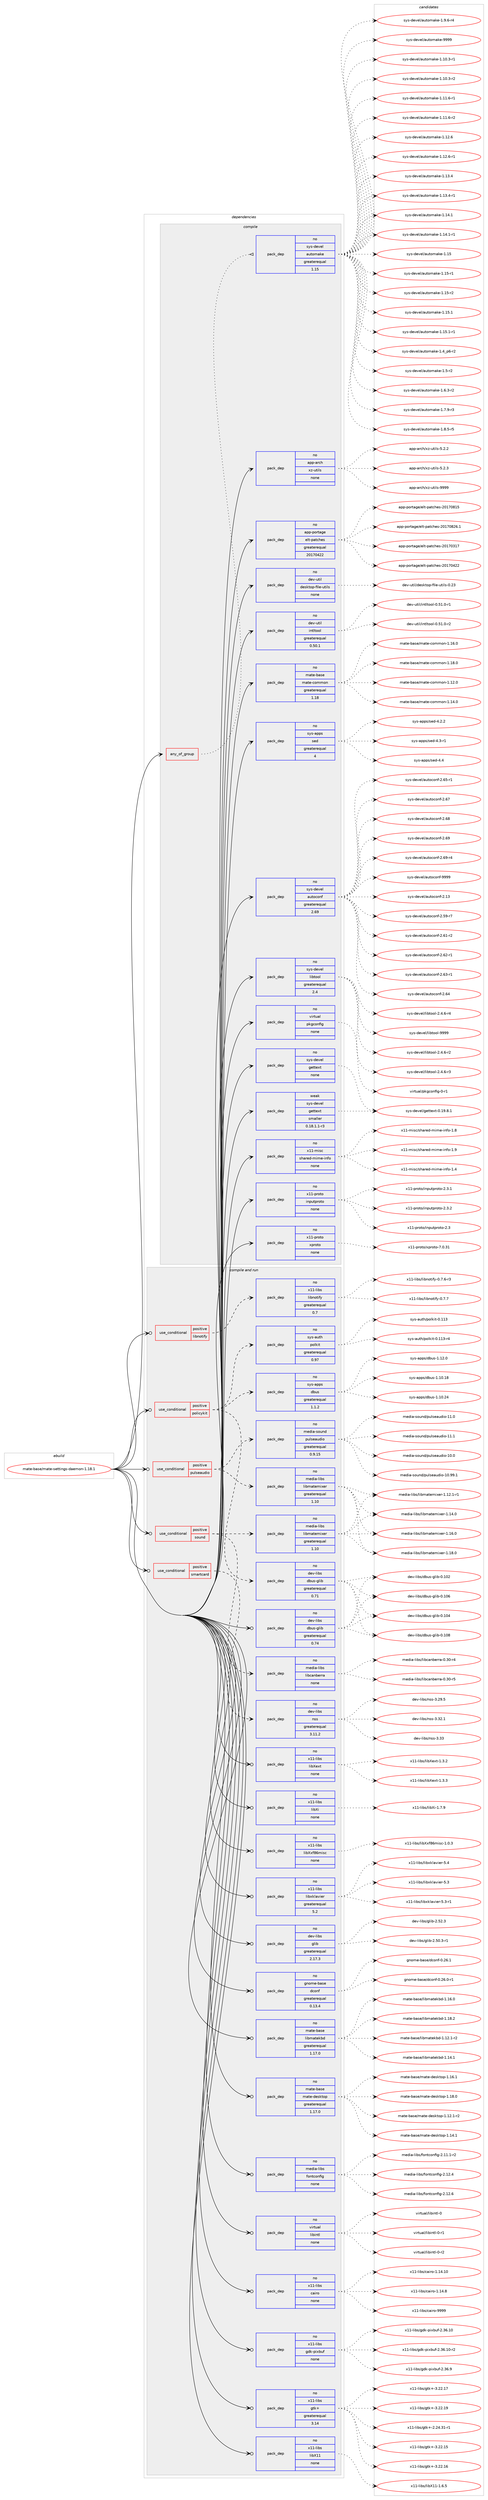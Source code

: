 digraph prolog {

# *************
# Graph options
# *************

newrank=true;
concentrate=true;
compound=true;
graph [rankdir=LR,fontname=Helvetica,fontsize=10,ranksep=1.5];#, ranksep=2.5, nodesep=0.2];
edge  [arrowhead=vee];
node  [fontname=Helvetica,fontsize=10];

# **********
# The ebuild
# **********

subgraph cluster_leftcol {
color=gray;
rank=same;
label=<<i>ebuild</i>>;
id [label="mate-base/mate-settings-daemon-1.18.1", color=red, width=4, href="../mate-base/mate-settings-daemon-1.18.1.svg"];
}

# ****************
# The dependencies
# ****************

subgraph cluster_midcol {
color=gray;
label=<<i>dependencies</i>>;
subgraph cluster_compile {
fillcolor="#eeeeee";
style=filled;
label=<<i>compile</i>>;
subgraph any5118 {
dependency346684 [label=<<TABLE BORDER="0" CELLBORDER="1" CELLSPACING="0" CELLPADDING="4"><TR><TD CELLPADDING="10">any_of_group</TD></TR></TABLE>>, shape=none, color=red];subgraph pack255256 {
dependency346685 [label=<<TABLE BORDER="0" CELLBORDER="1" CELLSPACING="0" CELLPADDING="4" WIDTH="220"><TR><TD ROWSPAN="6" CELLPADDING="30">pack_dep</TD></TR><TR><TD WIDTH="110">no</TD></TR><TR><TD>sys-devel</TD></TR><TR><TD>automake</TD></TR><TR><TD>greaterequal</TD></TR><TR><TD>1.15</TD></TR></TABLE>>, shape=none, color=blue];
}
dependency346684:e -> dependency346685:w [weight=20,style="dotted",arrowhead="oinv"];
}
id:e -> dependency346684:w [weight=20,style="solid",arrowhead="vee"];
subgraph pack255257 {
dependency346686 [label=<<TABLE BORDER="0" CELLBORDER="1" CELLSPACING="0" CELLPADDING="4" WIDTH="220"><TR><TD ROWSPAN="6" CELLPADDING="30">pack_dep</TD></TR><TR><TD WIDTH="110">no</TD></TR><TR><TD>app-arch</TD></TR><TR><TD>xz-utils</TD></TR><TR><TD>none</TD></TR><TR><TD></TD></TR></TABLE>>, shape=none, color=blue];
}
id:e -> dependency346686:w [weight=20,style="solid",arrowhead="vee"];
subgraph pack255258 {
dependency346687 [label=<<TABLE BORDER="0" CELLBORDER="1" CELLSPACING="0" CELLPADDING="4" WIDTH="220"><TR><TD ROWSPAN="6" CELLPADDING="30">pack_dep</TD></TR><TR><TD WIDTH="110">no</TD></TR><TR><TD>app-portage</TD></TR><TR><TD>elt-patches</TD></TR><TR><TD>greaterequal</TD></TR><TR><TD>20170422</TD></TR></TABLE>>, shape=none, color=blue];
}
id:e -> dependency346687:w [weight=20,style="solid",arrowhead="vee"];
subgraph pack255259 {
dependency346688 [label=<<TABLE BORDER="0" CELLBORDER="1" CELLSPACING="0" CELLPADDING="4" WIDTH="220"><TR><TD ROWSPAN="6" CELLPADDING="30">pack_dep</TD></TR><TR><TD WIDTH="110">no</TD></TR><TR><TD>dev-util</TD></TR><TR><TD>desktop-file-utils</TD></TR><TR><TD>none</TD></TR><TR><TD></TD></TR></TABLE>>, shape=none, color=blue];
}
id:e -> dependency346688:w [weight=20,style="solid",arrowhead="vee"];
subgraph pack255260 {
dependency346689 [label=<<TABLE BORDER="0" CELLBORDER="1" CELLSPACING="0" CELLPADDING="4" WIDTH="220"><TR><TD ROWSPAN="6" CELLPADDING="30">pack_dep</TD></TR><TR><TD WIDTH="110">no</TD></TR><TR><TD>dev-util</TD></TR><TR><TD>intltool</TD></TR><TR><TD>greaterequal</TD></TR><TR><TD>0.50.1</TD></TR></TABLE>>, shape=none, color=blue];
}
id:e -> dependency346689:w [weight=20,style="solid",arrowhead="vee"];
subgraph pack255261 {
dependency346690 [label=<<TABLE BORDER="0" CELLBORDER="1" CELLSPACING="0" CELLPADDING="4" WIDTH="220"><TR><TD ROWSPAN="6" CELLPADDING="30">pack_dep</TD></TR><TR><TD WIDTH="110">no</TD></TR><TR><TD>mate-base</TD></TR><TR><TD>mate-common</TD></TR><TR><TD>greaterequal</TD></TR><TR><TD>1.18</TD></TR></TABLE>>, shape=none, color=blue];
}
id:e -> dependency346690:w [weight=20,style="solid",arrowhead="vee"];
subgraph pack255262 {
dependency346691 [label=<<TABLE BORDER="0" CELLBORDER="1" CELLSPACING="0" CELLPADDING="4" WIDTH="220"><TR><TD ROWSPAN="6" CELLPADDING="30">pack_dep</TD></TR><TR><TD WIDTH="110">no</TD></TR><TR><TD>sys-apps</TD></TR><TR><TD>sed</TD></TR><TR><TD>greaterequal</TD></TR><TR><TD>4</TD></TR></TABLE>>, shape=none, color=blue];
}
id:e -> dependency346691:w [weight=20,style="solid",arrowhead="vee"];
subgraph pack255263 {
dependency346692 [label=<<TABLE BORDER="0" CELLBORDER="1" CELLSPACING="0" CELLPADDING="4" WIDTH="220"><TR><TD ROWSPAN="6" CELLPADDING="30">pack_dep</TD></TR><TR><TD WIDTH="110">no</TD></TR><TR><TD>sys-devel</TD></TR><TR><TD>autoconf</TD></TR><TR><TD>greaterequal</TD></TR><TR><TD>2.69</TD></TR></TABLE>>, shape=none, color=blue];
}
id:e -> dependency346692:w [weight=20,style="solid",arrowhead="vee"];
subgraph pack255264 {
dependency346693 [label=<<TABLE BORDER="0" CELLBORDER="1" CELLSPACING="0" CELLPADDING="4" WIDTH="220"><TR><TD ROWSPAN="6" CELLPADDING="30">pack_dep</TD></TR><TR><TD WIDTH="110">no</TD></TR><TR><TD>sys-devel</TD></TR><TR><TD>gettext</TD></TR><TR><TD>none</TD></TR><TR><TD></TD></TR></TABLE>>, shape=none, color=blue];
}
id:e -> dependency346693:w [weight=20,style="solid",arrowhead="vee"];
subgraph pack255265 {
dependency346694 [label=<<TABLE BORDER="0" CELLBORDER="1" CELLSPACING="0" CELLPADDING="4" WIDTH="220"><TR><TD ROWSPAN="6" CELLPADDING="30">pack_dep</TD></TR><TR><TD WIDTH="110">no</TD></TR><TR><TD>sys-devel</TD></TR><TR><TD>libtool</TD></TR><TR><TD>greaterequal</TD></TR><TR><TD>2.4</TD></TR></TABLE>>, shape=none, color=blue];
}
id:e -> dependency346694:w [weight=20,style="solid",arrowhead="vee"];
subgraph pack255266 {
dependency346695 [label=<<TABLE BORDER="0" CELLBORDER="1" CELLSPACING="0" CELLPADDING="4" WIDTH="220"><TR><TD ROWSPAN="6" CELLPADDING="30">pack_dep</TD></TR><TR><TD WIDTH="110">no</TD></TR><TR><TD>virtual</TD></TR><TR><TD>pkgconfig</TD></TR><TR><TD>none</TD></TR><TR><TD></TD></TR></TABLE>>, shape=none, color=blue];
}
id:e -> dependency346695:w [weight=20,style="solid",arrowhead="vee"];
subgraph pack255267 {
dependency346696 [label=<<TABLE BORDER="0" CELLBORDER="1" CELLSPACING="0" CELLPADDING="4" WIDTH="220"><TR><TD ROWSPAN="6" CELLPADDING="30">pack_dep</TD></TR><TR><TD WIDTH="110">no</TD></TR><TR><TD>x11-misc</TD></TR><TR><TD>shared-mime-info</TD></TR><TR><TD>none</TD></TR><TR><TD></TD></TR></TABLE>>, shape=none, color=blue];
}
id:e -> dependency346696:w [weight=20,style="solid",arrowhead="vee"];
subgraph pack255268 {
dependency346697 [label=<<TABLE BORDER="0" CELLBORDER="1" CELLSPACING="0" CELLPADDING="4" WIDTH="220"><TR><TD ROWSPAN="6" CELLPADDING="30">pack_dep</TD></TR><TR><TD WIDTH="110">no</TD></TR><TR><TD>x11-proto</TD></TR><TR><TD>inputproto</TD></TR><TR><TD>none</TD></TR><TR><TD></TD></TR></TABLE>>, shape=none, color=blue];
}
id:e -> dependency346697:w [weight=20,style="solid",arrowhead="vee"];
subgraph pack255269 {
dependency346698 [label=<<TABLE BORDER="0" CELLBORDER="1" CELLSPACING="0" CELLPADDING="4" WIDTH="220"><TR><TD ROWSPAN="6" CELLPADDING="30">pack_dep</TD></TR><TR><TD WIDTH="110">no</TD></TR><TR><TD>x11-proto</TD></TR><TR><TD>xproto</TD></TR><TR><TD>none</TD></TR><TR><TD></TD></TR></TABLE>>, shape=none, color=blue];
}
id:e -> dependency346698:w [weight=20,style="solid",arrowhead="vee"];
subgraph pack255270 {
dependency346699 [label=<<TABLE BORDER="0" CELLBORDER="1" CELLSPACING="0" CELLPADDING="4" WIDTH="220"><TR><TD ROWSPAN="6" CELLPADDING="30">pack_dep</TD></TR><TR><TD WIDTH="110">weak</TD></TR><TR><TD>sys-devel</TD></TR><TR><TD>gettext</TD></TR><TR><TD>smaller</TD></TR><TR><TD>0.18.1.1-r3</TD></TR></TABLE>>, shape=none, color=blue];
}
id:e -> dependency346699:w [weight=20,style="solid",arrowhead="vee"];
}
subgraph cluster_compileandrun {
fillcolor="#eeeeee";
style=filled;
label=<<i>compile and run</i>>;
subgraph cond86209 {
dependency346700 [label=<<TABLE BORDER="0" CELLBORDER="1" CELLSPACING="0" CELLPADDING="4"><TR><TD ROWSPAN="3" CELLPADDING="10">use_conditional</TD></TR><TR><TD>positive</TD></TR><TR><TD>libnotify</TD></TR></TABLE>>, shape=none, color=red];
subgraph pack255271 {
dependency346701 [label=<<TABLE BORDER="0" CELLBORDER="1" CELLSPACING="0" CELLPADDING="4" WIDTH="220"><TR><TD ROWSPAN="6" CELLPADDING="30">pack_dep</TD></TR><TR><TD WIDTH="110">no</TD></TR><TR><TD>x11-libs</TD></TR><TR><TD>libnotify</TD></TR><TR><TD>greaterequal</TD></TR><TR><TD>0.7</TD></TR></TABLE>>, shape=none, color=blue];
}
dependency346700:e -> dependency346701:w [weight=20,style="dashed",arrowhead="vee"];
}
id:e -> dependency346700:w [weight=20,style="solid",arrowhead="odotvee"];
subgraph cond86210 {
dependency346702 [label=<<TABLE BORDER="0" CELLBORDER="1" CELLSPACING="0" CELLPADDING="4"><TR><TD ROWSPAN="3" CELLPADDING="10">use_conditional</TD></TR><TR><TD>positive</TD></TR><TR><TD>policykit</TD></TR></TABLE>>, shape=none, color=red];
subgraph pack255272 {
dependency346703 [label=<<TABLE BORDER="0" CELLBORDER="1" CELLSPACING="0" CELLPADDING="4" WIDTH="220"><TR><TD ROWSPAN="6" CELLPADDING="30">pack_dep</TD></TR><TR><TD WIDTH="110">no</TD></TR><TR><TD>dev-libs</TD></TR><TR><TD>dbus-glib</TD></TR><TR><TD>greaterequal</TD></TR><TR><TD>0.71</TD></TR></TABLE>>, shape=none, color=blue];
}
dependency346702:e -> dependency346703:w [weight=20,style="dashed",arrowhead="vee"];
subgraph pack255273 {
dependency346704 [label=<<TABLE BORDER="0" CELLBORDER="1" CELLSPACING="0" CELLPADDING="4" WIDTH="220"><TR><TD ROWSPAN="6" CELLPADDING="30">pack_dep</TD></TR><TR><TD WIDTH="110">no</TD></TR><TR><TD>sys-apps</TD></TR><TR><TD>dbus</TD></TR><TR><TD>greaterequal</TD></TR><TR><TD>1.1.2</TD></TR></TABLE>>, shape=none, color=blue];
}
dependency346702:e -> dependency346704:w [weight=20,style="dashed",arrowhead="vee"];
subgraph pack255274 {
dependency346705 [label=<<TABLE BORDER="0" CELLBORDER="1" CELLSPACING="0" CELLPADDING="4" WIDTH="220"><TR><TD ROWSPAN="6" CELLPADDING="30">pack_dep</TD></TR><TR><TD WIDTH="110">no</TD></TR><TR><TD>sys-auth</TD></TR><TR><TD>polkit</TD></TR><TR><TD>greaterequal</TD></TR><TR><TD>0.97</TD></TR></TABLE>>, shape=none, color=blue];
}
dependency346702:e -> dependency346705:w [weight=20,style="dashed",arrowhead="vee"];
}
id:e -> dependency346702:w [weight=20,style="solid",arrowhead="odotvee"];
subgraph cond86211 {
dependency346706 [label=<<TABLE BORDER="0" CELLBORDER="1" CELLSPACING="0" CELLPADDING="4"><TR><TD ROWSPAN="3" CELLPADDING="10">use_conditional</TD></TR><TR><TD>positive</TD></TR><TR><TD>pulseaudio</TD></TR></TABLE>>, shape=none, color=red];
subgraph pack255275 {
dependency346707 [label=<<TABLE BORDER="0" CELLBORDER="1" CELLSPACING="0" CELLPADDING="4" WIDTH="220"><TR><TD ROWSPAN="6" CELLPADDING="30">pack_dep</TD></TR><TR><TD WIDTH="110">no</TD></TR><TR><TD>media-libs</TD></TR><TR><TD>libmatemixer</TD></TR><TR><TD>greaterequal</TD></TR><TR><TD>1.10</TD></TR></TABLE>>, shape=none, color=blue];
}
dependency346706:e -> dependency346707:w [weight=20,style="dashed",arrowhead="vee"];
subgraph pack255276 {
dependency346708 [label=<<TABLE BORDER="0" CELLBORDER="1" CELLSPACING="0" CELLPADDING="4" WIDTH="220"><TR><TD ROWSPAN="6" CELLPADDING="30">pack_dep</TD></TR><TR><TD WIDTH="110">no</TD></TR><TR><TD>media-sound</TD></TR><TR><TD>pulseaudio</TD></TR><TR><TD>greaterequal</TD></TR><TR><TD>0.9.15</TD></TR></TABLE>>, shape=none, color=blue];
}
dependency346706:e -> dependency346708:w [weight=20,style="dashed",arrowhead="vee"];
}
id:e -> dependency346706:w [weight=20,style="solid",arrowhead="odotvee"];
subgraph cond86212 {
dependency346709 [label=<<TABLE BORDER="0" CELLBORDER="1" CELLSPACING="0" CELLPADDING="4"><TR><TD ROWSPAN="3" CELLPADDING="10">use_conditional</TD></TR><TR><TD>positive</TD></TR><TR><TD>smartcard</TD></TR></TABLE>>, shape=none, color=red];
subgraph pack255277 {
dependency346710 [label=<<TABLE BORDER="0" CELLBORDER="1" CELLSPACING="0" CELLPADDING="4" WIDTH="220"><TR><TD ROWSPAN="6" CELLPADDING="30">pack_dep</TD></TR><TR><TD WIDTH="110">no</TD></TR><TR><TD>dev-libs</TD></TR><TR><TD>nss</TD></TR><TR><TD>greaterequal</TD></TR><TR><TD>3.11.2</TD></TR></TABLE>>, shape=none, color=blue];
}
dependency346709:e -> dependency346710:w [weight=20,style="dashed",arrowhead="vee"];
}
id:e -> dependency346709:w [weight=20,style="solid",arrowhead="odotvee"];
subgraph cond86213 {
dependency346711 [label=<<TABLE BORDER="0" CELLBORDER="1" CELLSPACING="0" CELLPADDING="4"><TR><TD ROWSPAN="3" CELLPADDING="10">use_conditional</TD></TR><TR><TD>positive</TD></TR><TR><TD>sound</TD></TR></TABLE>>, shape=none, color=red];
subgraph pack255278 {
dependency346712 [label=<<TABLE BORDER="0" CELLBORDER="1" CELLSPACING="0" CELLPADDING="4" WIDTH="220"><TR><TD ROWSPAN="6" CELLPADDING="30">pack_dep</TD></TR><TR><TD WIDTH="110">no</TD></TR><TR><TD>media-libs</TD></TR><TR><TD>libmatemixer</TD></TR><TR><TD>greaterequal</TD></TR><TR><TD>1.10</TD></TR></TABLE>>, shape=none, color=blue];
}
dependency346711:e -> dependency346712:w [weight=20,style="dashed",arrowhead="vee"];
subgraph pack255279 {
dependency346713 [label=<<TABLE BORDER="0" CELLBORDER="1" CELLSPACING="0" CELLPADDING="4" WIDTH="220"><TR><TD ROWSPAN="6" CELLPADDING="30">pack_dep</TD></TR><TR><TD WIDTH="110">no</TD></TR><TR><TD>media-libs</TD></TR><TR><TD>libcanberra</TD></TR><TR><TD>none</TD></TR><TR><TD></TD></TR></TABLE>>, shape=none, color=blue];
}
dependency346711:e -> dependency346713:w [weight=20,style="dashed",arrowhead="vee"];
}
id:e -> dependency346711:w [weight=20,style="solid",arrowhead="odotvee"];
subgraph pack255280 {
dependency346714 [label=<<TABLE BORDER="0" CELLBORDER="1" CELLSPACING="0" CELLPADDING="4" WIDTH="220"><TR><TD ROWSPAN="6" CELLPADDING="30">pack_dep</TD></TR><TR><TD WIDTH="110">no</TD></TR><TR><TD>dev-libs</TD></TR><TR><TD>dbus-glib</TD></TR><TR><TD>greaterequal</TD></TR><TR><TD>0.74</TD></TR></TABLE>>, shape=none, color=blue];
}
id:e -> dependency346714:w [weight=20,style="solid",arrowhead="odotvee"];
subgraph pack255281 {
dependency346715 [label=<<TABLE BORDER="0" CELLBORDER="1" CELLSPACING="0" CELLPADDING="4" WIDTH="220"><TR><TD ROWSPAN="6" CELLPADDING="30">pack_dep</TD></TR><TR><TD WIDTH="110">no</TD></TR><TR><TD>dev-libs</TD></TR><TR><TD>glib</TD></TR><TR><TD>greaterequal</TD></TR><TR><TD>2.17.3</TD></TR></TABLE>>, shape=none, color=blue];
}
id:e -> dependency346715:w [weight=20,style="solid",arrowhead="odotvee"];
subgraph pack255282 {
dependency346716 [label=<<TABLE BORDER="0" CELLBORDER="1" CELLSPACING="0" CELLPADDING="4" WIDTH="220"><TR><TD ROWSPAN="6" CELLPADDING="30">pack_dep</TD></TR><TR><TD WIDTH="110">no</TD></TR><TR><TD>gnome-base</TD></TR><TR><TD>dconf</TD></TR><TR><TD>greaterequal</TD></TR><TR><TD>0.13.4</TD></TR></TABLE>>, shape=none, color=blue];
}
id:e -> dependency346716:w [weight=20,style="solid",arrowhead="odotvee"];
subgraph pack255283 {
dependency346717 [label=<<TABLE BORDER="0" CELLBORDER="1" CELLSPACING="0" CELLPADDING="4" WIDTH="220"><TR><TD ROWSPAN="6" CELLPADDING="30">pack_dep</TD></TR><TR><TD WIDTH="110">no</TD></TR><TR><TD>mate-base</TD></TR><TR><TD>libmatekbd</TD></TR><TR><TD>greaterequal</TD></TR><TR><TD>1.17.0</TD></TR></TABLE>>, shape=none, color=blue];
}
id:e -> dependency346717:w [weight=20,style="solid",arrowhead="odotvee"];
subgraph pack255284 {
dependency346718 [label=<<TABLE BORDER="0" CELLBORDER="1" CELLSPACING="0" CELLPADDING="4" WIDTH="220"><TR><TD ROWSPAN="6" CELLPADDING="30">pack_dep</TD></TR><TR><TD WIDTH="110">no</TD></TR><TR><TD>mate-base</TD></TR><TR><TD>mate-desktop</TD></TR><TR><TD>greaterequal</TD></TR><TR><TD>1.17.0</TD></TR></TABLE>>, shape=none, color=blue];
}
id:e -> dependency346718:w [weight=20,style="solid",arrowhead="odotvee"];
subgraph pack255285 {
dependency346719 [label=<<TABLE BORDER="0" CELLBORDER="1" CELLSPACING="0" CELLPADDING="4" WIDTH="220"><TR><TD ROWSPAN="6" CELLPADDING="30">pack_dep</TD></TR><TR><TD WIDTH="110">no</TD></TR><TR><TD>media-libs</TD></TR><TR><TD>fontconfig</TD></TR><TR><TD>none</TD></TR><TR><TD></TD></TR></TABLE>>, shape=none, color=blue];
}
id:e -> dependency346719:w [weight=20,style="solid",arrowhead="odotvee"];
subgraph pack255286 {
dependency346720 [label=<<TABLE BORDER="0" CELLBORDER="1" CELLSPACING="0" CELLPADDING="4" WIDTH="220"><TR><TD ROWSPAN="6" CELLPADDING="30">pack_dep</TD></TR><TR><TD WIDTH="110">no</TD></TR><TR><TD>virtual</TD></TR><TR><TD>libintl</TD></TR><TR><TD>none</TD></TR><TR><TD></TD></TR></TABLE>>, shape=none, color=blue];
}
id:e -> dependency346720:w [weight=20,style="solid",arrowhead="odotvee"];
subgraph pack255287 {
dependency346721 [label=<<TABLE BORDER="0" CELLBORDER="1" CELLSPACING="0" CELLPADDING="4" WIDTH="220"><TR><TD ROWSPAN="6" CELLPADDING="30">pack_dep</TD></TR><TR><TD WIDTH="110">no</TD></TR><TR><TD>x11-libs</TD></TR><TR><TD>cairo</TD></TR><TR><TD>none</TD></TR><TR><TD></TD></TR></TABLE>>, shape=none, color=blue];
}
id:e -> dependency346721:w [weight=20,style="solid",arrowhead="odotvee"];
subgraph pack255288 {
dependency346722 [label=<<TABLE BORDER="0" CELLBORDER="1" CELLSPACING="0" CELLPADDING="4" WIDTH="220"><TR><TD ROWSPAN="6" CELLPADDING="30">pack_dep</TD></TR><TR><TD WIDTH="110">no</TD></TR><TR><TD>x11-libs</TD></TR><TR><TD>gdk-pixbuf</TD></TR><TR><TD>none</TD></TR><TR><TD></TD></TR></TABLE>>, shape=none, color=blue];
}
id:e -> dependency346722:w [weight=20,style="solid",arrowhead="odotvee"];
subgraph pack255289 {
dependency346723 [label=<<TABLE BORDER="0" CELLBORDER="1" CELLSPACING="0" CELLPADDING="4" WIDTH="220"><TR><TD ROWSPAN="6" CELLPADDING="30">pack_dep</TD></TR><TR><TD WIDTH="110">no</TD></TR><TR><TD>x11-libs</TD></TR><TR><TD>gtk+</TD></TR><TR><TD>greaterequal</TD></TR><TR><TD>3.14</TD></TR></TABLE>>, shape=none, color=blue];
}
id:e -> dependency346723:w [weight=20,style="solid",arrowhead="odotvee"];
subgraph pack255290 {
dependency346724 [label=<<TABLE BORDER="0" CELLBORDER="1" CELLSPACING="0" CELLPADDING="4" WIDTH="220"><TR><TD ROWSPAN="6" CELLPADDING="30">pack_dep</TD></TR><TR><TD WIDTH="110">no</TD></TR><TR><TD>x11-libs</TD></TR><TR><TD>libX11</TD></TR><TR><TD>none</TD></TR><TR><TD></TD></TR></TABLE>>, shape=none, color=blue];
}
id:e -> dependency346724:w [weight=20,style="solid",arrowhead="odotvee"];
subgraph pack255291 {
dependency346725 [label=<<TABLE BORDER="0" CELLBORDER="1" CELLSPACING="0" CELLPADDING="4" WIDTH="220"><TR><TD ROWSPAN="6" CELLPADDING="30">pack_dep</TD></TR><TR><TD WIDTH="110">no</TD></TR><TR><TD>x11-libs</TD></TR><TR><TD>libXext</TD></TR><TR><TD>none</TD></TR><TR><TD></TD></TR></TABLE>>, shape=none, color=blue];
}
id:e -> dependency346725:w [weight=20,style="solid",arrowhead="odotvee"];
subgraph pack255292 {
dependency346726 [label=<<TABLE BORDER="0" CELLBORDER="1" CELLSPACING="0" CELLPADDING="4" WIDTH="220"><TR><TD ROWSPAN="6" CELLPADDING="30">pack_dep</TD></TR><TR><TD WIDTH="110">no</TD></TR><TR><TD>x11-libs</TD></TR><TR><TD>libXi</TD></TR><TR><TD>none</TD></TR><TR><TD></TD></TR></TABLE>>, shape=none, color=blue];
}
id:e -> dependency346726:w [weight=20,style="solid",arrowhead="odotvee"];
subgraph pack255293 {
dependency346727 [label=<<TABLE BORDER="0" CELLBORDER="1" CELLSPACING="0" CELLPADDING="4" WIDTH="220"><TR><TD ROWSPAN="6" CELLPADDING="30">pack_dep</TD></TR><TR><TD WIDTH="110">no</TD></TR><TR><TD>x11-libs</TD></TR><TR><TD>libXxf86misc</TD></TR><TR><TD>none</TD></TR><TR><TD></TD></TR></TABLE>>, shape=none, color=blue];
}
id:e -> dependency346727:w [weight=20,style="solid",arrowhead="odotvee"];
subgraph pack255294 {
dependency346728 [label=<<TABLE BORDER="0" CELLBORDER="1" CELLSPACING="0" CELLPADDING="4" WIDTH="220"><TR><TD ROWSPAN="6" CELLPADDING="30">pack_dep</TD></TR><TR><TD WIDTH="110">no</TD></TR><TR><TD>x11-libs</TD></TR><TR><TD>libxklavier</TD></TR><TR><TD>greaterequal</TD></TR><TR><TD>5.2</TD></TR></TABLE>>, shape=none, color=blue];
}
id:e -> dependency346728:w [weight=20,style="solid",arrowhead="odotvee"];
}
subgraph cluster_run {
fillcolor="#eeeeee";
style=filled;
label=<<i>run</i>>;
}
}

# **************
# The candidates
# **************

subgraph cluster_choices {
rank=same;
color=gray;
label=<<i>candidates</i>>;

subgraph choice255256 {
color=black;
nodesep=1;
choice11512111545100101118101108479711711611110997107101454946494846514511449 [label="sys-devel/automake-1.10.3-r1", color=red, width=4,href="../sys-devel/automake-1.10.3-r1.svg"];
choice11512111545100101118101108479711711611110997107101454946494846514511450 [label="sys-devel/automake-1.10.3-r2", color=red, width=4,href="../sys-devel/automake-1.10.3-r2.svg"];
choice11512111545100101118101108479711711611110997107101454946494946544511449 [label="sys-devel/automake-1.11.6-r1", color=red, width=4,href="../sys-devel/automake-1.11.6-r1.svg"];
choice11512111545100101118101108479711711611110997107101454946494946544511450 [label="sys-devel/automake-1.11.6-r2", color=red, width=4,href="../sys-devel/automake-1.11.6-r2.svg"];
choice1151211154510010111810110847971171161111099710710145494649504654 [label="sys-devel/automake-1.12.6", color=red, width=4,href="../sys-devel/automake-1.12.6.svg"];
choice11512111545100101118101108479711711611110997107101454946495046544511449 [label="sys-devel/automake-1.12.6-r1", color=red, width=4,href="../sys-devel/automake-1.12.6-r1.svg"];
choice1151211154510010111810110847971171161111099710710145494649514652 [label="sys-devel/automake-1.13.4", color=red, width=4,href="../sys-devel/automake-1.13.4.svg"];
choice11512111545100101118101108479711711611110997107101454946495146524511449 [label="sys-devel/automake-1.13.4-r1", color=red, width=4,href="../sys-devel/automake-1.13.4-r1.svg"];
choice1151211154510010111810110847971171161111099710710145494649524649 [label="sys-devel/automake-1.14.1", color=red, width=4,href="../sys-devel/automake-1.14.1.svg"];
choice11512111545100101118101108479711711611110997107101454946495246494511449 [label="sys-devel/automake-1.14.1-r1", color=red, width=4,href="../sys-devel/automake-1.14.1-r1.svg"];
choice115121115451001011181011084797117116111109971071014549464953 [label="sys-devel/automake-1.15", color=red, width=4,href="../sys-devel/automake-1.15.svg"];
choice1151211154510010111810110847971171161111099710710145494649534511449 [label="sys-devel/automake-1.15-r1", color=red, width=4,href="../sys-devel/automake-1.15-r1.svg"];
choice1151211154510010111810110847971171161111099710710145494649534511450 [label="sys-devel/automake-1.15-r2", color=red, width=4,href="../sys-devel/automake-1.15-r2.svg"];
choice1151211154510010111810110847971171161111099710710145494649534649 [label="sys-devel/automake-1.15.1", color=red, width=4,href="../sys-devel/automake-1.15.1.svg"];
choice11512111545100101118101108479711711611110997107101454946495346494511449 [label="sys-devel/automake-1.15.1-r1", color=red, width=4,href="../sys-devel/automake-1.15.1-r1.svg"];
choice115121115451001011181011084797117116111109971071014549465295112544511450 [label="sys-devel/automake-1.4_p6-r2", color=red, width=4,href="../sys-devel/automake-1.4_p6-r2.svg"];
choice11512111545100101118101108479711711611110997107101454946534511450 [label="sys-devel/automake-1.5-r2", color=red, width=4,href="../sys-devel/automake-1.5-r2.svg"];
choice115121115451001011181011084797117116111109971071014549465446514511450 [label="sys-devel/automake-1.6.3-r2", color=red, width=4,href="../sys-devel/automake-1.6.3-r2.svg"];
choice115121115451001011181011084797117116111109971071014549465546574511451 [label="sys-devel/automake-1.7.9-r3", color=red, width=4,href="../sys-devel/automake-1.7.9-r3.svg"];
choice115121115451001011181011084797117116111109971071014549465646534511453 [label="sys-devel/automake-1.8.5-r5", color=red, width=4,href="../sys-devel/automake-1.8.5-r5.svg"];
choice115121115451001011181011084797117116111109971071014549465746544511452 [label="sys-devel/automake-1.9.6-r4", color=red, width=4,href="../sys-devel/automake-1.9.6-r4.svg"];
choice115121115451001011181011084797117116111109971071014557575757 [label="sys-devel/automake-9999", color=red, width=4,href="../sys-devel/automake-9999.svg"];
dependency346685:e -> choice11512111545100101118101108479711711611110997107101454946494846514511449:w [style=dotted,weight="100"];
dependency346685:e -> choice11512111545100101118101108479711711611110997107101454946494846514511450:w [style=dotted,weight="100"];
dependency346685:e -> choice11512111545100101118101108479711711611110997107101454946494946544511449:w [style=dotted,weight="100"];
dependency346685:e -> choice11512111545100101118101108479711711611110997107101454946494946544511450:w [style=dotted,weight="100"];
dependency346685:e -> choice1151211154510010111810110847971171161111099710710145494649504654:w [style=dotted,weight="100"];
dependency346685:e -> choice11512111545100101118101108479711711611110997107101454946495046544511449:w [style=dotted,weight="100"];
dependency346685:e -> choice1151211154510010111810110847971171161111099710710145494649514652:w [style=dotted,weight="100"];
dependency346685:e -> choice11512111545100101118101108479711711611110997107101454946495146524511449:w [style=dotted,weight="100"];
dependency346685:e -> choice1151211154510010111810110847971171161111099710710145494649524649:w [style=dotted,weight="100"];
dependency346685:e -> choice11512111545100101118101108479711711611110997107101454946495246494511449:w [style=dotted,weight="100"];
dependency346685:e -> choice115121115451001011181011084797117116111109971071014549464953:w [style=dotted,weight="100"];
dependency346685:e -> choice1151211154510010111810110847971171161111099710710145494649534511449:w [style=dotted,weight="100"];
dependency346685:e -> choice1151211154510010111810110847971171161111099710710145494649534511450:w [style=dotted,weight="100"];
dependency346685:e -> choice1151211154510010111810110847971171161111099710710145494649534649:w [style=dotted,weight="100"];
dependency346685:e -> choice11512111545100101118101108479711711611110997107101454946495346494511449:w [style=dotted,weight="100"];
dependency346685:e -> choice115121115451001011181011084797117116111109971071014549465295112544511450:w [style=dotted,weight="100"];
dependency346685:e -> choice11512111545100101118101108479711711611110997107101454946534511450:w [style=dotted,weight="100"];
dependency346685:e -> choice115121115451001011181011084797117116111109971071014549465446514511450:w [style=dotted,weight="100"];
dependency346685:e -> choice115121115451001011181011084797117116111109971071014549465546574511451:w [style=dotted,weight="100"];
dependency346685:e -> choice115121115451001011181011084797117116111109971071014549465646534511453:w [style=dotted,weight="100"];
dependency346685:e -> choice115121115451001011181011084797117116111109971071014549465746544511452:w [style=dotted,weight="100"];
dependency346685:e -> choice115121115451001011181011084797117116111109971071014557575757:w [style=dotted,weight="100"];
}
subgraph choice255257 {
color=black;
nodesep=1;
choice971121124597114991044712012245117116105108115455346504650 [label="app-arch/xz-utils-5.2.2", color=red, width=4,href="../app-arch/xz-utils-5.2.2.svg"];
choice971121124597114991044712012245117116105108115455346504651 [label="app-arch/xz-utils-5.2.3", color=red, width=4,href="../app-arch/xz-utils-5.2.3.svg"];
choice9711211245971149910447120122451171161051081154557575757 [label="app-arch/xz-utils-9999", color=red, width=4,href="../app-arch/xz-utils-9999.svg"];
dependency346686:e -> choice971121124597114991044712012245117116105108115455346504650:w [style=dotted,weight="100"];
dependency346686:e -> choice971121124597114991044712012245117116105108115455346504651:w [style=dotted,weight="100"];
dependency346686:e -> choice9711211245971149910447120122451171161051081154557575757:w [style=dotted,weight="100"];
}
subgraph choice255258 {
color=black;
nodesep=1;
choice97112112451121111141169710310147101108116451129711699104101115455048495548514955 [label="app-portage/elt-patches-20170317", color=red, width=4,href="../app-portage/elt-patches-20170317.svg"];
choice97112112451121111141169710310147101108116451129711699104101115455048495548525050 [label="app-portage/elt-patches-20170422", color=red, width=4,href="../app-portage/elt-patches-20170422.svg"];
choice97112112451121111141169710310147101108116451129711699104101115455048495548564953 [label="app-portage/elt-patches-20170815", color=red, width=4,href="../app-portage/elt-patches-20170815.svg"];
choice971121124511211111411697103101471011081164511297116991041011154550484955485650544649 [label="app-portage/elt-patches-20170826.1", color=red, width=4,href="../app-portage/elt-patches-20170826.1.svg"];
dependency346687:e -> choice97112112451121111141169710310147101108116451129711699104101115455048495548514955:w [style=dotted,weight="100"];
dependency346687:e -> choice97112112451121111141169710310147101108116451129711699104101115455048495548525050:w [style=dotted,weight="100"];
dependency346687:e -> choice97112112451121111141169710310147101108116451129711699104101115455048495548564953:w [style=dotted,weight="100"];
dependency346687:e -> choice971121124511211111411697103101471011081164511297116991041011154550484955485650544649:w [style=dotted,weight="100"];
}
subgraph choice255259 {
color=black;
nodesep=1;
choice100101118451171161051084710010111510711611111245102105108101451171161051081154548465051 [label="dev-util/desktop-file-utils-0.23", color=red, width=4,href="../dev-util/desktop-file-utils-0.23.svg"];
dependency346688:e -> choice100101118451171161051084710010111510711611111245102105108101451171161051081154548465051:w [style=dotted,weight="100"];
}
subgraph choice255260 {
color=black;
nodesep=1;
choice1001011184511711610510847105110116108116111111108454846534946484511449 [label="dev-util/intltool-0.51.0-r1", color=red, width=4,href="../dev-util/intltool-0.51.0-r1.svg"];
choice1001011184511711610510847105110116108116111111108454846534946484511450 [label="dev-util/intltool-0.51.0-r2", color=red, width=4,href="../dev-util/intltool-0.51.0-r2.svg"];
dependency346689:e -> choice1001011184511711610510847105110116108116111111108454846534946484511449:w [style=dotted,weight="100"];
dependency346689:e -> choice1001011184511711610510847105110116108116111111108454846534946484511450:w [style=dotted,weight="100"];
}
subgraph choice255261 {
color=black;
nodesep=1;
choice109971161014598971151014710997116101459911110910911111045494649504648 [label="mate-base/mate-common-1.12.0", color=red, width=4,href="../mate-base/mate-common-1.12.0.svg"];
choice109971161014598971151014710997116101459911110910911111045494649524648 [label="mate-base/mate-common-1.14.0", color=red, width=4,href="../mate-base/mate-common-1.14.0.svg"];
choice109971161014598971151014710997116101459911110910911111045494649544648 [label="mate-base/mate-common-1.16.0", color=red, width=4,href="../mate-base/mate-common-1.16.0.svg"];
choice109971161014598971151014710997116101459911110910911111045494649564648 [label="mate-base/mate-common-1.18.0", color=red, width=4,href="../mate-base/mate-common-1.18.0.svg"];
dependency346690:e -> choice109971161014598971151014710997116101459911110910911111045494649504648:w [style=dotted,weight="100"];
dependency346690:e -> choice109971161014598971151014710997116101459911110910911111045494649524648:w [style=dotted,weight="100"];
dependency346690:e -> choice109971161014598971151014710997116101459911110910911111045494649544648:w [style=dotted,weight="100"];
dependency346690:e -> choice109971161014598971151014710997116101459911110910911111045494649564648:w [style=dotted,weight="100"];
}
subgraph choice255262 {
color=black;
nodesep=1;
choice115121115459711211211547115101100455246504650 [label="sys-apps/sed-4.2.2", color=red, width=4,href="../sys-apps/sed-4.2.2.svg"];
choice115121115459711211211547115101100455246514511449 [label="sys-apps/sed-4.3-r1", color=red, width=4,href="../sys-apps/sed-4.3-r1.svg"];
choice11512111545971121121154711510110045524652 [label="sys-apps/sed-4.4", color=red, width=4,href="../sys-apps/sed-4.4.svg"];
dependency346691:e -> choice115121115459711211211547115101100455246504650:w [style=dotted,weight="100"];
dependency346691:e -> choice115121115459711211211547115101100455246514511449:w [style=dotted,weight="100"];
dependency346691:e -> choice11512111545971121121154711510110045524652:w [style=dotted,weight="100"];
}
subgraph choice255263 {
color=black;
nodesep=1;
choice115121115451001011181011084797117116111991111101024550464951 [label="sys-devel/autoconf-2.13", color=red, width=4,href="../sys-devel/autoconf-2.13.svg"];
choice1151211154510010111810110847971171161119911111010245504653574511455 [label="sys-devel/autoconf-2.59-r7", color=red, width=4,href="../sys-devel/autoconf-2.59-r7.svg"];
choice1151211154510010111810110847971171161119911111010245504654494511450 [label="sys-devel/autoconf-2.61-r2", color=red, width=4,href="../sys-devel/autoconf-2.61-r2.svg"];
choice1151211154510010111810110847971171161119911111010245504654504511449 [label="sys-devel/autoconf-2.62-r1", color=red, width=4,href="../sys-devel/autoconf-2.62-r1.svg"];
choice1151211154510010111810110847971171161119911111010245504654514511449 [label="sys-devel/autoconf-2.63-r1", color=red, width=4,href="../sys-devel/autoconf-2.63-r1.svg"];
choice115121115451001011181011084797117116111991111101024550465452 [label="sys-devel/autoconf-2.64", color=red, width=4,href="../sys-devel/autoconf-2.64.svg"];
choice1151211154510010111810110847971171161119911111010245504654534511449 [label="sys-devel/autoconf-2.65-r1", color=red, width=4,href="../sys-devel/autoconf-2.65-r1.svg"];
choice115121115451001011181011084797117116111991111101024550465455 [label="sys-devel/autoconf-2.67", color=red, width=4,href="../sys-devel/autoconf-2.67.svg"];
choice115121115451001011181011084797117116111991111101024550465456 [label="sys-devel/autoconf-2.68", color=red, width=4,href="../sys-devel/autoconf-2.68.svg"];
choice115121115451001011181011084797117116111991111101024550465457 [label="sys-devel/autoconf-2.69", color=red, width=4,href="../sys-devel/autoconf-2.69.svg"];
choice1151211154510010111810110847971171161119911111010245504654574511452 [label="sys-devel/autoconf-2.69-r4", color=red, width=4,href="../sys-devel/autoconf-2.69-r4.svg"];
choice115121115451001011181011084797117116111991111101024557575757 [label="sys-devel/autoconf-9999", color=red, width=4,href="../sys-devel/autoconf-9999.svg"];
dependency346692:e -> choice115121115451001011181011084797117116111991111101024550464951:w [style=dotted,weight="100"];
dependency346692:e -> choice1151211154510010111810110847971171161119911111010245504653574511455:w [style=dotted,weight="100"];
dependency346692:e -> choice1151211154510010111810110847971171161119911111010245504654494511450:w [style=dotted,weight="100"];
dependency346692:e -> choice1151211154510010111810110847971171161119911111010245504654504511449:w [style=dotted,weight="100"];
dependency346692:e -> choice1151211154510010111810110847971171161119911111010245504654514511449:w [style=dotted,weight="100"];
dependency346692:e -> choice115121115451001011181011084797117116111991111101024550465452:w [style=dotted,weight="100"];
dependency346692:e -> choice1151211154510010111810110847971171161119911111010245504654534511449:w [style=dotted,weight="100"];
dependency346692:e -> choice115121115451001011181011084797117116111991111101024550465455:w [style=dotted,weight="100"];
dependency346692:e -> choice115121115451001011181011084797117116111991111101024550465456:w [style=dotted,weight="100"];
dependency346692:e -> choice115121115451001011181011084797117116111991111101024550465457:w [style=dotted,weight="100"];
dependency346692:e -> choice1151211154510010111810110847971171161119911111010245504654574511452:w [style=dotted,weight="100"];
dependency346692:e -> choice115121115451001011181011084797117116111991111101024557575757:w [style=dotted,weight="100"];
}
subgraph choice255264 {
color=black;
nodesep=1;
choice1151211154510010111810110847103101116116101120116454846495746564649 [label="sys-devel/gettext-0.19.8.1", color=red, width=4,href="../sys-devel/gettext-0.19.8.1.svg"];
dependency346693:e -> choice1151211154510010111810110847103101116116101120116454846495746564649:w [style=dotted,weight="100"];
}
subgraph choice255265 {
color=black;
nodesep=1;
choice1151211154510010111810110847108105981161111111084550465246544511450 [label="sys-devel/libtool-2.4.6-r2", color=red, width=4,href="../sys-devel/libtool-2.4.6-r2.svg"];
choice1151211154510010111810110847108105981161111111084550465246544511451 [label="sys-devel/libtool-2.4.6-r3", color=red, width=4,href="../sys-devel/libtool-2.4.6-r3.svg"];
choice1151211154510010111810110847108105981161111111084550465246544511452 [label="sys-devel/libtool-2.4.6-r4", color=red, width=4,href="../sys-devel/libtool-2.4.6-r4.svg"];
choice1151211154510010111810110847108105981161111111084557575757 [label="sys-devel/libtool-9999", color=red, width=4,href="../sys-devel/libtool-9999.svg"];
dependency346694:e -> choice1151211154510010111810110847108105981161111111084550465246544511450:w [style=dotted,weight="100"];
dependency346694:e -> choice1151211154510010111810110847108105981161111111084550465246544511451:w [style=dotted,weight="100"];
dependency346694:e -> choice1151211154510010111810110847108105981161111111084550465246544511452:w [style=dotted,weight="100"];
dependency346694:e -> choice1151211154510010111810110847108105981161111111084557575757:w [style=dotted,weight="100"];
}
subgraph choice255266 {
color=black;
nodesep=1;
choice11810511411611797108471121071039911111010210510345484511449 [label="virtual/pkgconfig-0-r1", color=red, width=4,href="../virtual/pkgconfig-0-r1.svg"];
dependency346695:e -> choice11810511411611797108471121071039911111010210510345484511449:w [style=dotted,weight="100"];
}
subgraph choice255267 {
color=black;
nodesep=1;
choice120494945109105115994711510497114101100451091051091014510511010211145494652 [label="x11-misc/shared-mime-info-1.4", color=red, width=4,href="../x11-misc/shared-mime-info-1.4.svg"];
choice120494945109105115994711510497114101100451091051091014510511010211145494656 [label="x11-misc/shared-mime-info-1.8", color=red, width=4,href="../x11-misc/shared-mime-info-1.8.svg"];
choice120494945109105115994711510497114101100451091051091014510511010211145494657 [label="x11-misc/shared-mime-info-1.9", color=red, width=4,href="../x11-misc/shared-mime-info-1.9.svg"];
dependency346696:e -> choice120494945109105115994711510497114101100451091051091014510511010211145494652:w [style=dotted,weight="100"];
dependency346696:e -> choice120494945109105115994711510497114101100451091051091014510511010211145494656:w [style=dotted,weight="100"];
dependency346696:e -> choice120494945109105115994711510497114101100451091051091014510511010211145494657:w [style=dotted,weight="100"];
}
subgraph choice255268 {
color=black;
nodesep=1;
choice1204949451121141111161114710511011211711611211411111611145504651 [label="x11-proto/inputproto-2.3", color=red, width=4,href="../x11-proto/inputproto-2.3.svg"];
choice12049494511211411111611147105110112117116112114111116111455046514649 [label="x11-proto/inputproto-2.3.1", color=red, width=4,href="../x11-proto/inputproto-2.3.1.svg"];
choice12049494511211411111611147105110112117116112114111116111455046514650 [label="x11-proto/inputproto-2.3.2", color=red, width=4,href="../x11-proto/inputproto-2.3.2.svg"];
dependency346697:e -> choice1204949451121141111161114710511011211711611211411111611145504651:w [style=dotted,weight="100"];
dependency346697:e -> choice12049494511211411111611147105110112117116112114111116111455046514649:w [style=dotted,weight="100"];
dependency346697:e -> choice12049494511211411111611147105110112117116112114111116111455046514650:w [style=dotted,weight="100"];
}
subgraph choice255269 {
color=black;
nodesep=1;
choice1204949451121141111161114712011211411111611145554648465149 [label="x11-proto/xproto-7.0.31", color=red, width=4,href="../x11-proto/xproto-7.0.31.svg"];
dependency346698:e -> choice1204949451121141111161114712011211411111611145554648465149:w [style=dotted,weight="100"];
}
subgraph choice255270 {
color=black;
nodesep=1;
choice1151211154510010111810110847103101116116101120116454846495746564649 [label="sys-devel/gettext-0.19.8.1", color=red, width=4,href="../sys-devel/gettext-0.19.8.1.svg"];
dependency346699:e -> choice1151211154510010111810110847103101116116101120116454846495746564649:w [style=dotted,weight="100"];
}
subgraph choice255271 {
color=black;
nodesep=1;
choice1204949451081059811547108105981101111161051021214548465546544511451 [label="x11-libs/libnotify-0.7.6-r3", color=red, width=4,href="../x11-libs/libnotify-0.7.6-r3.svg"];
choice120494945108105981154710810598110111116105102121454846554655 [label="x11-libs/libnotify-0.7.7", color=red, width=4,href="../x11-libs/libnotify-0.7.7.svg"];
dependency346701:e -> choice1204949451081059811547108105981101111161051021214548465546544511451:w [style=dotted,weight="100"];
dependency346701:e -> choice120494945108105981154710810598110111116105102121454846554655:w [style=dotted,weight="100"];
}
subgraph choice255272 {
color=black;
nodesep=1;
choice100101118451081059811547100981171154510310810598454846494850 [label="dev-libs/dbus-glib-0.102", color=red, width=4,href="../dev-libs/dbus-glib-0.102.svg"];
choice100101118451081059811547100981171154510310810598454846494852 [label="dev-libs/dbus-glib-0.104", color=red, width=4,href="../dev-libs/dbus-glib-0.104.svg"];
choice100101118451081059811547100981171154510310810598454846494854 [label="dev-libs/dbus-glib-0.106", color=red, width=4,href="../dev-libs/dbus-glib-0.106.svg"];
choice100101118451081059811547100981171154510310810598454846494856 [label="dev-libs/dbus-glib-0.108", color=red, width=4,href="../dev-libs/dbus-glib-0.108.svg"];
dependency346703:e -> choice100101118451081059811547100981171154510310810598454846494850:w [style=dotted,weight="100"];
dependency346703:e -> choice100101118451081059811547100981171154510310810598454846494852:w [style=dotted,weight="100"];
dependency346703:e -> choice100101118451081059811547100981171154510310810598454846494854:w [style=dotted,weight="100"];
dependency346703:e -> choice100101118451081059811547100981171154510310810598454846494856:w [style=dotted,weight="100"];
}
subgraph choice255273 {
color=black;
nodesep=1;
choice115121115459711211211547100981171154549464948464956 [label="sys-apps/dbus-1.10.18", color=red, width=4,href="../sys-apps/dbus-1.10.18.svg"];
choice115121115459711211211547100981171154549464948465052 [label="sys-apps/dbus-1.10.24", color=red, width=4,href="../sys-apps/dbus-1.10.24.svg"];
choice1151211154597112112115471009811711545494649504648 [label="sys-apps/dbus-1.12.0", color=red, width=4,href="../sys-apps/dbus-1.12.0.svg"];
dependency346704:e -> choice115121115459711211211547100981171154549464948464956:w [style=dotted,weight="100"];
dependency346704:e -> choice115121115459711211211547100981171154549464948465052:w [style=dotted,weight="100"];
dependency346704:e -> choice1151211154597112112115471009811711545494649504648:w [style=dotted,weight="100"];
}
subgraph choice255274 {
color=black;
nodesep=1;
choice115121115459711711610447112111108107105116454846494951 [label="sys-auth/polkit-0.113", color=red, width=4,href="../sys-auth/polkit-0.113.svg"];
choice1151211154597117116104471121111081071051164548464949514511452 [label="sys-auth/polkit-0.113-r4", color=red, width=4,href="../sys-auth/polkit-0.113-r4.svg"];
dependency346705:e -> choice115121115459711711610447112111108107105116454846494951:w [style=dotted,weight="100"];
dependency346705:e -> choice1151211154597117116104471121111081071051164548464949514511452:w [style=dotted,weight="100"];
}
subgraph choice255275 {
color=black;
nodesep=1;
choice109101100105974510810598115471081059810997116101109105120101114454946495046494511449 [label="media-libs/libmatemixer-1.12.1-r1", color=red, width=4,href="../media-libs/libmatemixer-1.12.1-r1.svg"];
choice10910110010597451081059811547108105981099711610110910512010111445494649524648 [label="media-libs/libmatemixer-1.14.0", color=red, width=4,href="../media-libs/libmatemixer-1.14.0.svg"];
choice10910110010597451081059811547108105981099711610110910512010111445494649544648 [label="media-libs/libmatemixer-1.16.0", color=red, width=4,href="../media-libs/libmatemixer-1.16.0.svg"];
choice10910110010597451081059811547108105981099711610110910512010111445494649564648 [label="media-libs/libmatemixer-1.18.0", color=red, width=4,href="../media-libs/libmatemixer-1.18.0.svg"];
dependency346707:e -> choice109101100105974510810598115471081059810997116101109105120101114454946495046494511449:w [style=dotted,weight="100"];
dependency346707:e -> choice10910110010597451081059811547108105981099711610110910512010111445494649524648:w [style=dotted,weight="100"];
dependency346707:e -> choice10910110010597451081059811547108105981099711610110910512010111445494649544648:w [style=dotted,weight="100"];
dependency346707:e -> choice10910110010597451081059811547108105981099711610110910512010111445494649564648:w [style=dotted,weight="100"];
}
subgraph choice255276 {
color=black;
nodesep=1;
choice109101100105974511511111711010047112117108115101971171001051114549484648 [label="media-sound/pulseaudio-10.0", color=red, width=4,href="../media-sound/pulseaudio-10.0.svg"];
choice109101100105974511511111711010047112117108115101971171001051114549484657574649 [label="media-sound/pulseaudio-10.99.1", color=red, width=4,href="../media-sound/pulseaudio-10.99.1.svg"];
choice109101100105974511511111711010047112117108115101971171001051114549494648 [label="media-sound/pulseaudio-11.0", color=red, width=4,href="../media-sound/pulseaudio-11.0.svg"];
choice109101100105974511511111711010047112117108115101971171001051114549494649 [label="media-sound/pulseaudio-11.1", color=red, width=4,href="../media-sound/pulseaudio-11.1.svg"];
dependency346708:e -> choice109101100105974511511111711010047112117108115101971171001051114549484648:w [style=dotted,weight="100"];
dependency346708:e -> choice109101100105974511511111711010047112117108115101971171001051114549484657574649:w [style=dotted,weight="100"];
dependency346708:e -> choice109101100105974511511111711010047112117108115101971171001051114549494648:w [style=dotted,weight="100"];
dependency346708:e -> choice109101100105974511511111711010047112117108115101971171001051114549494649:w [style=dotted,weight="100"];
}
subgraph choice255277 {
color=black;
nodesep=1;
choice10010111845108105981154711011511545514650574653 [label="dev-libs/nss-3.29.5", color=red, width=4,href="../dev-libs/nss-3.29.5.svg"];
choice10010111845108105981154711011511545514651504649 [label="dev-libs/nss-3.32.1", color=red, width=4,href="../dev-libs/nss-3.32.1.svg"];
choice1001011184510810598115471101151154551465151 [label="dev-libs/nss-3.33", color=red, width=4,href="../dev-libs/nss-3.33.svg"];
dependency346710:e -> choice10010111845108105981154711011511545514650574653:w [style=dotted,weight="100"];
dependency346710:e -> choice10010111845108105981154711011511545514651504649:w [style=dotted,weight="100"];
dependency346710:e -> choice1001011184510810598115471101151154551465151:w [style=dotted,weight="100"];
}
subgraph choice255278 {
color=black;
nodesep=1;
choice109101100105974510810598115471081059810997116101109105120101114454946495046494511449 [label="media-libs/libmatemixer-1.12.1-r1", color=red, width=4,href="../media-libs/libmatemixer-1.12.1-r1.svg"];
choice10910110010597451081059811547108105981099711610110910512010111445494649524648 [label="media-libs/libmatemixer-1.14.0", color=red, width=4,href="../media-libs/libmatemixer-1.14.0.svg"];
choice10910110010597451081059811547108105981099711610110910512010111445494649544648 [label="media-libs/libmatemixer-1.16.0", color=red, width=4,href="../media-libs/libmatemixer-1.16.0.svg"];
choice10910110010597451081059811547108105981099711610110910512010111445494649564648 [label="media-libs/libmatemixer-1.18.0", color=red, width=4,href="../media-libs/libmatemixer-1.18.0.svg"];
dependency346712:e -> choice109101100105974510810598115471081059810997116101109105120101114454946495046494511449:w [style=dotted,weight="100"];
dependency346712:e -> choice10910110010597451081059811547108105981099711610110910512010111445494649524648:w [style=dotted,weight="100"];
dependency346712:e -> choice10910110010597451081059811547108105981099711610110910512010111445494649544648:w [style=dotted,weight="100"];
dependency346712:e -> choice10910110010597451081059811547108105981099711610110910512010111445494649564648:w [style=dotted,weight="100"];
}
subgraph choice255279 {
color=black;
nodesep=1;
choice10910110010597451081059811547108105989997110981011141149745484651484511452 [label="media-libs/libcanberra-0.30-r4", color=red, width=4,href="../media-libs/libcanberra-0.30-r4.svg"];
choice10910110010597451081059811547108105989997110981011141149745484651484511453 [label="media-libs/libcanberra-0.30-r5", color=red, width=4,href="../media-libs/libcanberra-0.30-r5.svg"];
dependency346713:e -> choice10910110010597451081059811547108105989997110981011141149745484651484511452:w [style=dotted,weight="100"];
dependency346713:e -> choice10910110010597451081059811547108105989997110981011141149745484651484511453:w [style=dotted,weight="100"];
}
subgraph choice255280 {
color=black;
nodesep=1;
choice100101118451081059811547100981171154510310810598454846494850 [label="dev-libs/dbus-glib-0.102", color=red, width=4,href="../dev-libs/dbus-glib-0.102.svg"];
choice100101118451081059811547100981171154510310810598454846494852 [label="dev-libs/dbus-glib-0.104", color=red, width=4,href="../dev-libs/dbus-glib-0.104.svg"];
choice100101118451081059811547100981171154510310810598454846494854 [label="dev-libs/dbus-glib-0.106", color=red, width=4,href="../dev-libs/dbus-glib-0.106.svg"];
choice100101118451081059811547100981171154510310810598454846494856 [label="dev-libs/dbus-glib-0.108", color=red, width=4,href="../dev-libs/dbus-glib-0.108.svg"];
dependency346714:e -> choice100101118451081059811547100981171154510310810598454846494850:w [style=dotted,weight="100"];
dependency346714:e -> choice100101118451081059811547100981171154510310810598454846494852:w [style=dotted,weight="100"];
dependency346714:e -> choice100101118451081059811547100981171154510310810598454846494854:w [style=dotted,weight="100"];
dependency346714:e -> choice100101118451081059811547100981171154510310810598454846494856:w [style=dotted,weight="100"];
}
subgraph choice255281 {
color=black;
nodesep=1;
choice10010111845108105981154710310810598455046534846514511449 [label="dev-libs/glib-2.50.3-r1", color=red, width=4,href="../dev-libs/glib-2.50.3-r1.svg"];
choice1001011184510810598115471031081059845504653504651 [label="dev-libs/glib-2.52.3", color=red, width=4,href="../dev-libs/glib-2.52.3.svg"];
dependency346715:e -> choice10010111845108105981154710310810598455046534846514511449:w [style=dotted,weight="100"];
dependency346715:e -> choice1001011184510810598115471031081059845504653504651:w [style=dotted,weight="100"];
}
subgraph choice255282 {
color=black;
nodesep=1;
choice1031101111091014598971151014710099111110102454846505446484511449 [label="gnome-base/dconf-0.26.0-r1", color=red, width=4,href="../gnome-base/dconf-0.26.0-r1.svg"];
choice103110111109101459897115101471009911111010245484650544649 [label="gnome-base/dconf-0.26.1", color=red, width=4,href="../gnome-base/dconf-0.26.1.svg"];
dependency346716:e -> choice1031101111091014598971151014710099111110102454846505446484511449:w [style=dotted,weight="100"];
dependency346716:e -> choice103110111109101459897115101471009911111010245484650544649:w [style=dotted,weight="100"];
}
subgraph choice255283 {
color=black;
nodesep=1;
choice1099711610145989711510147108105981099711610110798100454946495046494511450 [label="mate-base/libmatekbd-1.12.1-r2", color=red, width=4,href="../mate-base/libmatekbd-1.12.1-r2.svg"];
choice109971161014598971151014710810598109971161011079810045494649524649 [label="mate-base/libmatekbd-1.14.1", color=red, width=4,href="../mate-base/libmatekbd-1.14.1.svg"];
choice109971161014598971151014710810598109971161011079810045494649544648 [label="mate-base/libmatekbd-1.16.0", color=red, width=4,href="../mate-base/libmatekbd-1.16.0.svg"];
choice109971161014598971151014710810598109971161011079810045494649564650 [label="mate-base/libmatekbd-1.18.2", color=red, width=4,href="../mate-base/libmatekbd-1.18.2.svg"];
dependency346717:e -> choice1099711610145989711510147108105981099711610110798100454946495046494511450:w [style=dotted,weight="100"];
dependency346717:e -> choice109971161014598971151014710810598109971161011079810045494649524649:w [style=dotted,weight="100"];
dependency346717:e -> choice109971161014598971151014710810598109971161011079810045494649544648:w [style=dotted,weight="100"];
dependency346717:e -> choice109971161014598971151014710810598109971161011079810045494649564650:w [style=dotted,weight="100"];
}
subgraph choice255284 {
color=black;
nodesep=1;
choice10997116101459897115101471099711610145100101115107116111112454946495046494511450 [label="mate-base/mate-desktop-1.12.1-r2", color=red, width=4,href="../mate-base/mate-desktop-1.12.1-r2.svg"];
choice1099711610145989711510147109971161014510010111510711611111245494649524649 [label="mate-base/mate-desktop-1.14.1", color=red, width=4,href="../mate-base/mate-desktop-1.14.1.svg"];
choice1099711610145989711510147109971161014510010111510711611111245494649544649 [label="mate-base/mate-desktop-1.16.1", color=red, width=4,href="../mate-base/mate-desktop-1.16.1.svg"];
choice1099711610145989711510147109971161014510010111510711611111245494649564648 [label="mate-base/mate-desktop-1.18.0", color=red, width=4,href="../mate-base/mate-desktop-1.18.0.svg"];
dependency346718:e -> choice10997116101459897115101471099711610145100101115107116111112454946495046494511450:w [style=dotted,weight="100"];
dependency346718:e -> choice1099711610145989711510147109971161014510010111510711611111245494649524649:w [style=dotted,weight="100"];
dependency346718:e -> choice1099711610145989711510147109971161014510010111510711611111245494649544649:w [style=dotted,weight="100"];
dependency346718:e -> choice1099711610145989711510147109971161014510010111510711611111245494649564648:w [style=dotted,weight="100"];
}
subgraph choice255285 {
color=black;
nodesep=1;
choice1091011001059745108105981154710211111011699111110102105103455046494946494511450 [label="media-libs/fontconfig-2.11.1-r2", color=red, width=4,href="../media-libs/fontconfig-2.11.1-r2.svg"];
choice109101100105974510810598115471021111101169911111010210510345504649504652 [label="media-libs/fontconfig-2.12.4", color=red, width=4,href="../media-libs/fontconfig-2.12.4.svg"];
choice109101100105974510810598115471021111101169911111010210510345504649504654 [label="media-libs/fontconfig-2.12.6", color=red, width=4,href="../media-libs/fontconfig-2.12.6.svg"];
dependency346719:e -> choice1091011001059745108105981154710211111011699111110102105103455046494946494511450:w [style=dotted,weight="100"];
dependency346719:e -> choice109101100105974510810598115471021111101169911111010210510345504649504652:w [style=dotted,weight="100"];
dependency346719:e -> choice109101100105974510810598115471021111101169911111010210510345504649504654:w [style=dotted,weight="100"];
}
subgraph choice255286 {
color=black;
nodesep=1;
choice1181051141161179710847108105981051101161084548 [label="virtual/libintl-0", color=red, width=4,href="../virtual/libintl-0.svg"];
choice11810511411611797108471081059810511011610845484511449 [label="virtual/libintl-0-r1", color=red, width=4,href="../virtual/libintl-0-r1.svg"];
choice11810511411611797108471081059810511011610845484511450 [label="virtual/libintl-0-r2", color=red, width=4,href="../virtual/libintl-0-r2.svg"];
dependency346720:e -> choice1181051141161179710847108105981051101161084548:w [style=dotted,weight="100"];
dependency346720:e -> choice11810511411611797108471081059810511011610845484511449:w [style=dotted,weight="100"];
dependency346720:e -> choice11810511411611797108471081059810511011610845484511450:w [style=dotted,weight="100"];
}
subgraph choice255287 {
color=black;
nodesep=1;
choice120494945108105981154799971051141114549464952464948 [label="x11-libs/cairo-1.14.10", color=red, width=4,href="../x11-libs/cairo-1.14.10.svg"];
choice1204949451081059811547999710511411145494649524656 [label="x11-libs/cairo-1.14.8", color=red, width=4,href="../x11-libs/cairo-1.14.8.svg"];
choice120494945108105981154799971051141114557575757 [label="x11-libs/cairo-9999", color=red, width=4,href="../x11-libs/cairo-9999.svg"];
dependency346721:e -> choice120494945108105981154799971051141114549464952464948:w [style=dotted,weight="100"];
dependency346721:e -> choice1204949451081059811547999710511411145494649524656:w [style=dotted,weight="100"];
dependency346721:e -> choice120494945108105981154799971051141114557575757:w [style=dotted,weight="100"];
}
subgraph choice255288 {
color=black;
nodesep=1;
choice120494945108105981154710310010745112105120981171024550465154464948 [label="x11-libs/gdk-pixbuf-2.36.10", color=red, width=4,href="../x11-libs/gdk-pixbuf-2.36.10.svg"];
choice1204949451081059811547103100107451121051209811710245504651544649484511450 [label="x11-libs/gdk-pixbuf-2.36.10-r2", color=red, width=4,href="../x11-libs/gdk-pixbuf-2.36.10-r2.svg"];
choice1204949451081059811547103100107451121051209811710245504651544657 [label="x11-libs/gdk-pixbuf-2.36.9", color=red, width=4,href="../x11-libs/gdk-pixbuf-2.36.9.svg"];
dependency346722:e -> choice120494945108105981154710310010745112105120981171024550465154464948:w [style=dotted,weight="100"];
dependency346722:e -> choice1204949451081059811547103100107451121051209811710245504651544649484511450:w [style=dotted,weight="100"];
dependency346722:e -> choice1204949451081059811547103100107451121051209811710245504651544657:w [style=dotted,weight="100"];
}
subgraph choice255289 {
color=black;
nodesep=1;
choice12049494510810598115471031161074345504650524651494511449 [label="x11-libs/gtk+-2.24.31-r1", color=red, width=4,href="../x11-libs/gtk+-2.24.31-r1.svg"];
choice1204949451081059811547103116107434551465050464953 [label="x11-libs/gtk+-3.22.15", color=red, width=4,href="../x11-libs/gtk+-3.22.15.svg"];
choice1204949451081059811547103116107434551465050464954 [label="x11-libs/gtk+-3.22.16", color=red, width=4,href="../x11-libs/gtk+-3.22.16.svg"];
choice1204949451081059811547103116107434551465050464955 [label="x11-libs/gtk+-3.22.17", color=red, width=4,href="../x11-libs/gtk+-3.22.17.svg"];
choice1204949451081059811547103116107434551465050464957 [label="x11-libs/gtk+-3.22.19", color=red, width=4,href="../x11-libs/gtk+-3.22.19.svg"];
dependency346723:e -> choice12049494510810598115471031161074345504650524651494511449:w [style=dotted,weight="100"];
dependency346723:e -> choice1204949451081059811547103116107434551465050464953:w [style=dotted,weight="100"];
dependency346723:e -> choice1204949451081059811547103116107434551465050464954:w [style=dotted,weight="100"];
dependency346723:e -> choice1204949451081059811547103116107434551465050464955:w [style=dotted,weight="100"];
dependency346723:e -> choice1204949451081059811547103116107434551465050464957:w [style=dotted,weight="100"];
}
subgraph choice255290 {
color=black;
nodesep=1;
choice120494945108105981154710810598884949454946544653 [label="x11-libs/libX11-1.6.5", color=red, width=4,href="../x11-libs/libX11-1.6.5.svg"];
dependency346724:e -> choice120494945108105981154710810598884949454946544653:w [style=dotted,weight="100"];
}
subgraph choice255291 {
color=black;
nodesep=1;
choice12049494510810598115471081059888101120116454946514650 [label="x11-libs/libXext-1.3.2", color=red, width=4,href="../x11-libs/libXext-1.3.2.svg"];
choice12049494510810598115471081059888101120116454946514651 [label="x11-libs/libXext-1.3.3", color=red, width=4,href="../x11-libs/libXext-1.3.3.svg"];
dependency346725:e -> choice12049494510810598115471081059888101120116454946514650:w [style=dotted,weight="100"];
dependency346725:e -> choice12049494510810598115471081059888101120116454946514651:w [style=dotted,weight="100"];
}
subgraph choice255292 {
color=black;
nodesep=1;
choice12049494510810598115471081059888105454946554657 [label="x11-libs/libXi-1.7.9", color=red, width=4,href="../x11-libs/libXi-1.7.9.svg"];
dependency346726:e -> choice12049494510810598115471081059888105454946554657:w [style=dotted,weight="100"];
}
subgraph choice255293 {
color=black;
nodesep=1;
choice12049494510810598115471081059888120102565410910511599454946484651 [label="x11-libs/libXxf86misc-1.0.3", color=red, width=4,href="../x11-libs/libXxf86misc-1.0.3.svg"];
dependency346727:e -> choice12049494510810598115471081059888120102565410910511599454946484651:w [style=dotted,weight="100"];
}
subgraph choice255294 {
color=black;
nodesep=1;
choice1204949451081059811547108105981201071089711810510111445534651 [label="x11-libs/libxklavier-5.3", color=red, width=4,href="../x11-libs/libxklavier-5.3.svg"];
choice12049494510810598115471081059812010710897118105101114455346514511449 [label="x11-libs/libxklavier-5.3-r1", color=red, width=4,href="../x11-libs/libxklavier-5.3-r1.svg"];
choice1204949451081059811547108105981201071089711810510111445534652 [label="x11-libs/libxklavier-5.4", color=red, width=4,href="../x11-libs/libxklavier-5.4.svg"];
dependency346728:e -> choice1204949451081059811547108105981201071089711810510111445534651:w [style=dotted,weight="100"];
dependency346728:e -> choice12049494510810598115471081059812010710897118105101114455346514511449:w [style=dotted,weight="100"];
dependency346728:e -> choice1204949451081059811547108105981201071089711810510111445534652:w [style=dotted,weight="100"];
}
}

}
